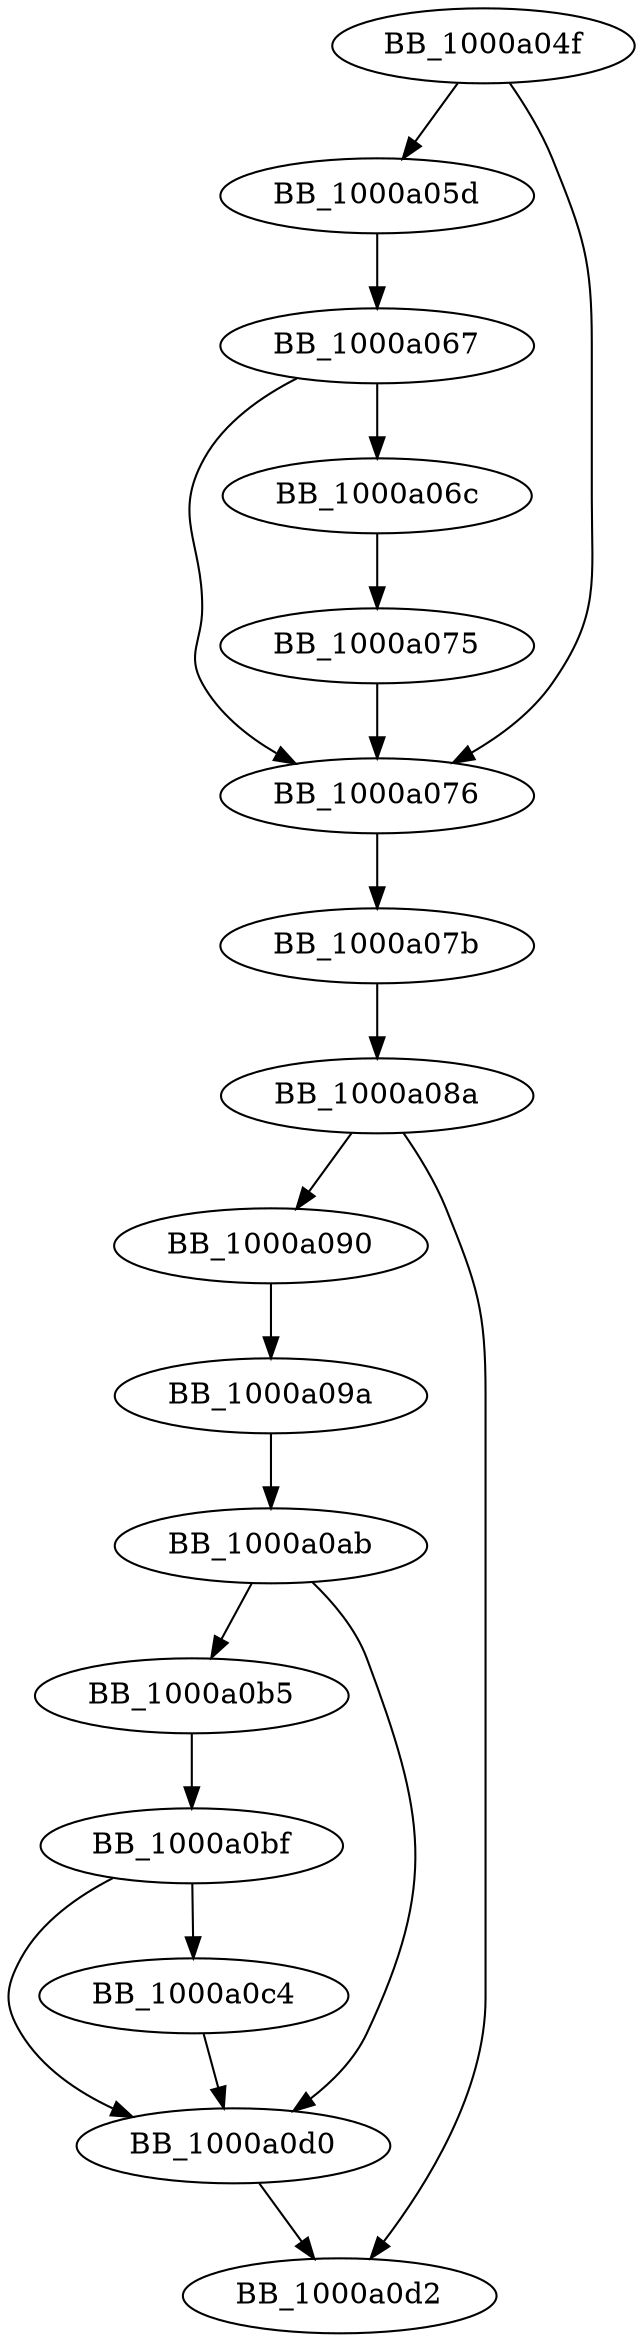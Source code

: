 DiGraph __cinit{
BB_1000a04f->BB_1000a05d
BB_1000a04f->BB_1000a076
BB_1000a05d->BB_1000a067
BB_1000a067->BB_1000a06c
BB_1000a067->BB_1000a076
BB_1000a06c->BB_1000a075
BB_1000a075->BB_1000a076
BB_1000a076->BB_1000a07b
BB_1000a07b->BB_1000a08a
BB_1000a08a->BB_1000a090
BB_1000a08a->BB_1000a0d2
BB_1000a090->BB_1000a09a
BB_1000a09a->BB_1000a0ab
BB_1000a0ab->BB_1000a0b5
BB_1000a0ab->BB_1000a0d0
BB_1000a0b5->BB_1000a0bf
BB_1000a0bf->BB_1000a0c4
BB_1000a0bf->BB_1000a0d0
BB_1000a0c4->BB_1000a0d0
BB_1000a0d0->BB_1000a0d2
}
